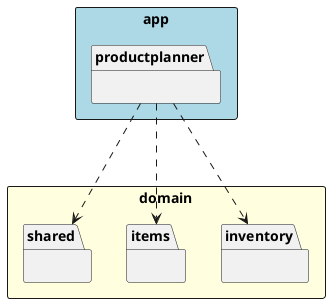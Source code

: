 @startuml
package app <<Rectangle>> #lightblue {
    package productplanner {
    }
}
package domain <<Rectangle>> #lightyellow {
    package shared {
    }
    package items {
    }
    package inventory {
    }
}
productplanner ...> items
productplanner ...> inventory
productplanner ...> shared
@enduml